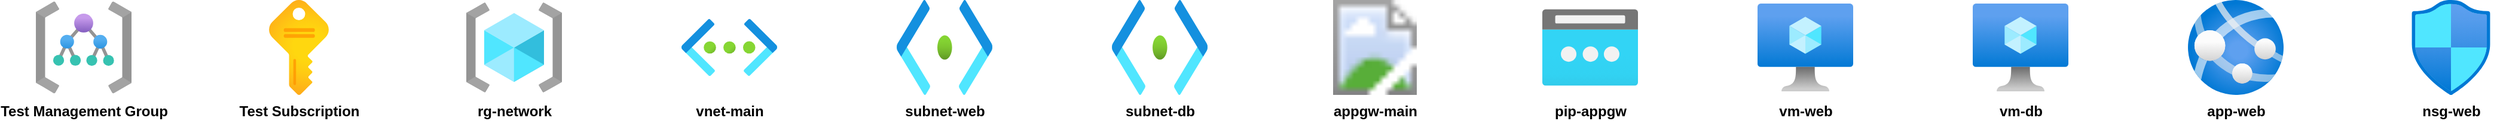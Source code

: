<?xml version="1.0" ?>
<mxfile>
  <diagram id="main-diagram" name="Azure Infrastructure">
    <mxGraphModel dx="2500" dy="2000" grid="1" gridSize="10" guides="1" tooltips="1" connect="1" arrows="1" fold="1" page="1" pageScale="1" pageWidth="4681" pageHeight="3300">
      <root>
        <mxCell id="0"/>
        <mxCell id="1" parent="0"/>
        <mxCell id="node-0" style="image;aspect=fixed;html=1;points=[];align=center;fontSize=12;image=img/lib/azure2/general/Management_Groups.svg" parent="1" vertex="1">
          <mxGeometry x="0" y="1500" width="80" height="80" as="geometry"/>
          <object label="&lt;b&gt;Test Management Group&lt;/b&gt;" as="value" type="Microsoft.Management/managementGroups"/>
        </mxCell>
        <mxCell id="node-1" style="image;aspect=fixed;html=1;points=[];align=center;fontSize=12;image=img/lib/azure2/general/Subscriptions.svg" parent="1" vertex="1">
          <mxGeometry x="180" y="1500" width="80" height="80" as="geometry"/>
          <object label="&lt;b&gt;Test Subscription&lt;/b&gt;" as="value" type="Microsoft.Resources/subscriptions"/>
        </mxCell>
        <mxCell id="node-2" style="image;aspect=fixed;html=1;points=[];align=center;fontSize=12;image=img/lib/azure2/general/Resource_Groups.svg" parent="1" vertex="1">
          <mxGeometry x="360" y="1500" width="80" height="80" as="geometry"/>
          <object label="&lt;b&gt;rg-network&lt;/b&gt;" as="value" type="Microsoft.Resources/subscriptions/resourcegroups"/>
        </mxCell>
        <mxCell id="node-3" style="image;aspect=fixed;html=1;points=[];align=center;fontSize=12;image=img/lib/azure2/networking/Virtual_Networks.svg" parent="1" vertex="1">
          <mxGeometry x="540" y="1500" width="80" height="80" as="geometry"/>
          <object label="&lt;b&gt;vnet-main&lt;/b&gt;" as="value" type="Microsoft.Network/virtualNetworks"/>
        </mxCell>
        <mxCell id="node-4" style="image;aspect=fixed;html=1;points=[];align=center;fontSize=12;image=img/lib/azure2/networking/Subnet.svg" parent="1" vertex="1">
          <mxGeometry x="720" y="1500" width="80" height="80" as="geometry"/>
          <object label="&lt;b&gt;subnet-web&lt;/b&gt;" as="value" type="Microsoft.Network/virtualNetworks/subnets"/>
        </mxCell>
        <mxCell id="node-5" style="image;aspect=fixed;html=1;points=[];align=center;fontSize=12;image=img/lib/azure2/networking/Subnet.svg" parent="1" vertex="1">
          <mxGeometry x="900" y="1500" width="80" height="80" as="geometry"/>
          <object label="&lt;b&gt;subnet-db&lt;/b&gt;" as="value" type="Microsoft.Network/virtualNetworks/subnets"/>
        </mxCell>
        <mxCell id="node-6" style="image;aspect=fixed;html=1;points=[];align=center;fontSize=12;image=img/lib/azure2/networking/Application_Gateway.svg" parent="1" vertex="1">
          <mxGeometry x="1080" y="1500" width="80" height="80" as="geometry"/>
          <object label="&lt;b&gt;appgw-main&lt;/b&gt;" as="value" type="Microsoft.Network/applicationGateways"/>
        </mxCell>
        <mxCell id="node-7" style="image;aspect=fixed;html=1;points=[];align=center;fontSize=12;image=img/lib/azure2/networking/Public_IP_Addresses.svg" parent="1" vertex="1">
          <mxGeometry x="1260" y="1500" width="80" height="80" as="geometry"/>
          <object label="&lt;b&gt;pip-appgw&lt;/b&gt;" as="value" type="Microsoft.Network/publicIPAddresses"/>
        </mxCell>
        <mxCell id="node-8" style="image;aspect=fixed;html=1;points=[];align=center;fontSize=12;image=img/lib/azure2/compute/Virtual_Machine.svg" parent="1" vertex="1">
          <mxGeometry x="1440" y="1500" width="80" height="80" as="geometry"/>
          <object label="&lt;b&gt;vm-web&lt;/b&gt;" as="value" type="Microsoft.Compute/virtualMachines"/>
        </mxCell>
        <mxCell id="node-9" style="image;aspect=fixed;html=1;points=[];align=center;fontSize=12;image=img/lib/azure2/compute/Virtual_Machine.svg" parent="1" vertex="1">
          <mxGeometry x="1620" y="1500" width="80" height="80" as="geometry"/>
          <object label="&lt;b&gt;vm-db&lt;/b&gt;" as="value" type="Microsoft.Compute/virtualMachines"/>
        </mxCell>
        <mxCell id="node-10" style="image;aspect=fixed;html=1;points=[];align=center;fontSize=12;image=img/lib/azure2/compute/App_Services.svg" parent="1" vertex="1">
          <mxGeometry x="1800" y="1500" width="80" height="80" as="geometry"/>
          <object label="&lt;b&gt;app-web&lt;/b&gt;" as="value" type="Microsoft.Web/sites"/>
        </mxCell>
        <mxCell id="node-11" style="image;aspect=fixed;html=1;points=[];align=center;fontSize=12;image=img/lib/azure2/networking/Network_Security_Groups.svg" parent="1" vertex="1">
          <mxGeometry x="1980" y="1500" width="80" height="80" as="geometry"/>
          <object label="&lt;b&gt;nsg-web&lt;/b&gt;" as="value" type="Microsoft.Network/networkSecurityGroups"/>
        </mxCell>
      </root>
    </mxGraphModel>
  </diagram>
</mxfile>
